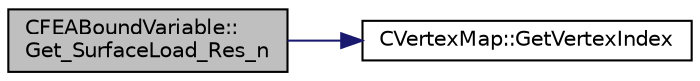 digraph "CFEABoundVariable::Get_SurfaceLoad_Res_n"
{
 // LATEX_PDF_SIZE
  edge [fontname="Helvetica",fontsize="10",labelfontname="Helvetica",labelfontsize="10"];
  node [fontname="Helvetica",fontsize="10",shape=record];
  rankdir="LR";
  Node1 [label="CFEABoundVariable::\lGet_SurfaceLoad_Res_n",height=0.2,width=0.4,color="black", fillcolor="grey75", style="filled", fontcolor="black",tooltip="Get the surface load from the previous time step."];
  Node1 -> Node2 [color="midnightblue",fontsize="10",style="solid",fontname="Helvetica"];
  Node2 [label="CVertexMap::GetVertexIndex",height=0.2,width=0.4,color="black", fillcolor="white", style="filled",URL="$classCVertexMap.html#ae62665f7065cb9e31c2aec1ec90c0afc",tooltip="Convert a point index to vertex index."];
}
